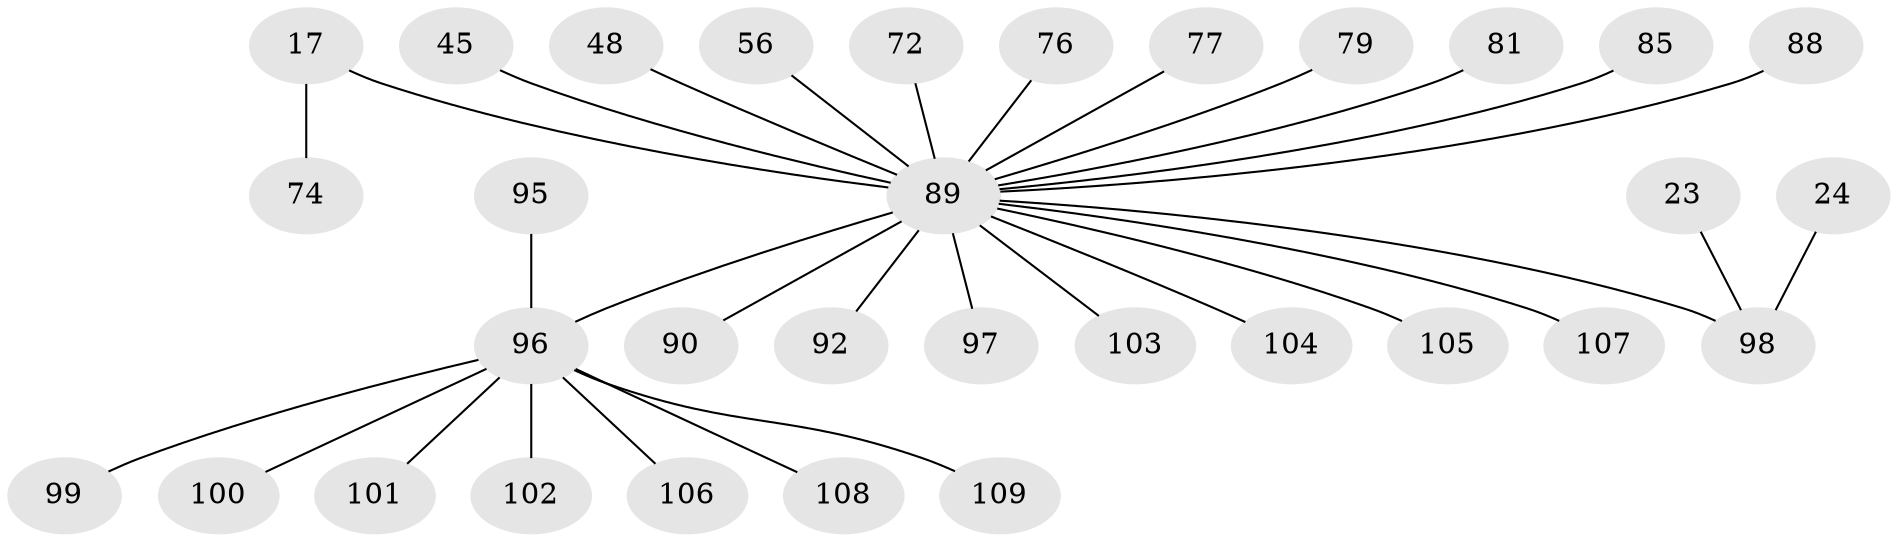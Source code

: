 // original degree distribution, {9: 0.01834862385321101, 18: 0.009174311926605505, 23: 0.009174311926605505, 4: 0.06422018348623854, 3: 0.05504587155963303, 15: 0.009174311926605505, 8: 0.009174311926605505, 1: 0.5871559633027523, 2: 0.22018348623853212, 5: 0.01834862385321101}
// Generated by graph-tools (version 1.1) at 2025/50/03/04/25 21:50:42]
// undirected, 32 vertices, 31 edges
graph export_dot {
graph [start="1"]
  node [color=gray90,style=filled];
  17 [super="+5"];
  23;
  24;
  45;
  48 [super="+26"];
  56;
  72;
  74 [super="+47"];
  76 [super="+44"];
  77;
  79;
  81 [super="+60"];
  85;
  88 [super="+58+66"];
  89 [super="+46+3+14+19+20+21+22+25+32+33+41"];
  90 [super="+61+35+78"];
  92 [super="+50"];
  95;
  96 [super="+80+70+73+82+83+84+91"];
  97;
  98 [super="+57+67+94+93"];
  99;
  100 [super="+75+86+87"];
  101;
  102 [super="+71"];
  103;
  104;
  105;
  106;
  107;
  108;
  109;
  17 -- 89 [weight=3];
  17 -- 74;
  23 -- 98;
  24 -- 98;
  45 -- 89;
  48 -- 89;
  56 -- 89;
  72 -- 89;
  76 -- 89;
  77 -- 89;
  79 -- 89;
  81 -- 89;
  85 -- 89;
  88 -- 89 [weight=2];
  89 -- 103;
  89 -- 90 [weight=2];
  89 -- 97;
  89 -- 98 [weight=6];
  89 -- 104;
  89 -- 105;
  89 -- 107;
  89 -- 92;
  89 -- 96 [weight=8];
  95 -- 96;
  96 -- 99;
  96 -- 100;
  96 -- 101;
  96 -- 102;
  96 -- 106;
  96 -- 108;
  96 -- 109;
}
